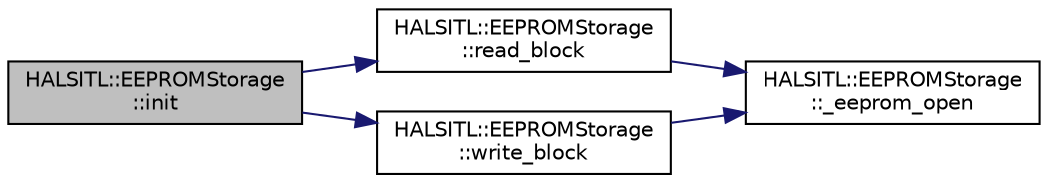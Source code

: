 digraph "HALSITL::EEPROMStorage::init"
{
 // INTERACTIVE_SVG=YES
  edge [fontname="Helvetica",fontsize="10",labelfontname="Helvetica",labelfontsize="10"];
  node [fontname="Helvetica",fontsize="10",shape=record];
  rankdir="LR";
  Node1 [label="HALSITL::EEPROMStorage\l::init",height=0.2,width=0.4,color="black", fillcolor="grey75", style="filled", fontcolor="black"];
  Node1 -> Node2 [color="midnightblue",fontsize="10",style="solid",fontname="Helvetica"];
  Node2 [label="HALSITL::EEPROMStorage\l::read_block",height=0.2,width=0.4,color="black", fillcolor="white", style="filled",URL="$classHALSITL_1_1EEPROMStorage.html#abfdfde84eb4362daecac5d8aff3ad5a8"];
  Node2 -> Node3 [color="midnightblue",fontsize="10",style="solid",fontname="Helvetica"];
  Node3 [label="HALSITL::EEPROMStorage\l::_eeprom_open",height=0.2,width=0.4,color="black", fillcolor="white", style="filled",URL="$classHALSITL_1_1EEPROMStorage.html#aec68a6fd5f12565db4fe46fa936d3290"];
  Node1 -> Node4 [color="midnightblue",fontsize="10",style="solid",fontname="Helvetica"];
  Node4 [label="HALSITL::EEPROMStorage\l::write_block",height=0.2,width=0.4,color="black", fillcolor="white", style="filled",URL="$classHALSITL_1_1EEPROMStorage.html#a29de960da0f1a00f9aee3ca093c5d6f0"];
  Node4 -> Node3 [color="midnightblue",fontsize="10",style="solid",fontname="Helvetica"];
}
